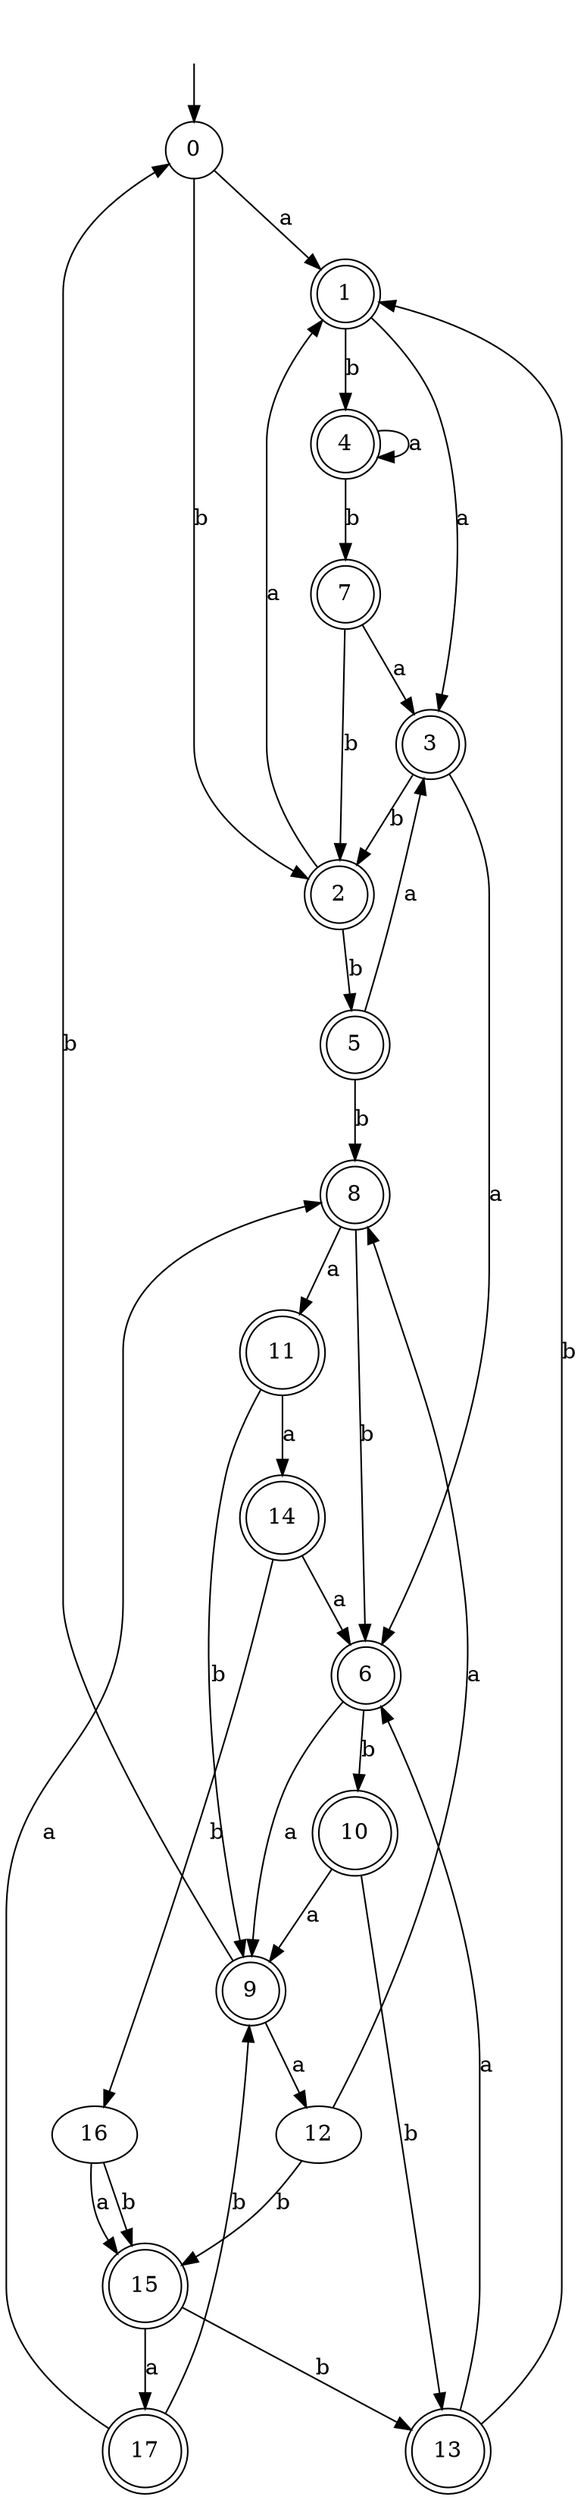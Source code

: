 digraph RandomDFA {
  __start0 [label="", shape=none];
  __start0 -> 0 [label=""];
  0 [shape=circle]
  0 -> 1 [label="a"]
  0 -> 2 [label="b"]
  1 [shape=doublecircle]
  1 -> 3 [label="a"]
  1 -> 4 [label="b"]
  2 [shape=doublecircle]
  2 -> 1 [label="a"]
  2 -> 5 [label="b"]
  3 [shape=doublecircle]
  3 -> 6 [label="a"]
  3 -> 2 [label="b"]
  4 [shape=doublecircle]
  4 -> 4 [label="a"]
  4 -> 7 [label="b"]
  5 [shape=doublecircle]
  5 -> 3 [label="a"]
  5 -> 8 [label="b"]
  6 [shape=doublecircle]
  6 -> 9 [label="a"]
  6 -> 10 [label="b"]
  7 [shape=doublecircle]
  7 -> 3 [label="a"]
  7 -> 2 [label="b"]
  8 [shape=doublecircle]
  8 -> 11 [label="a"]
  8 -> 6 [label="b"]
  9 [shape=doublecircle]
  9 -> 12 [label="a"]
  9 -> 0 [label="b"]
  10 [shape=doublecircle]
  10 -> 9 [label="a"]
  10 -> 13 [label="b"]
  11 [shape=doublecircle]
  11 -> 14 [label="a"]
  11 -> 9 [label="b"]
  12
  12 -> 8 [label="a"]
  12 -> 15 [label="b"]
  13 [shape=doublecircle]
  13 -> 6 [label="a"]
  13 -> 1 [label="b"]
  14 [shape=doublecircle]
  14 -> 6 [label="a"]
  14 -> 16 [label="b"]
  15 [shape=doublecircle]
  15 -> 17 [label="a"]
  15 -> 13 [label="b"]
  16
  16 -> 15 [label="a"]
  16 -> 15 [label="b"]
  17 [shape=doublecircle]
  17 -> 8 [label="a"]
  17 -> 9 [label="b"]
}
